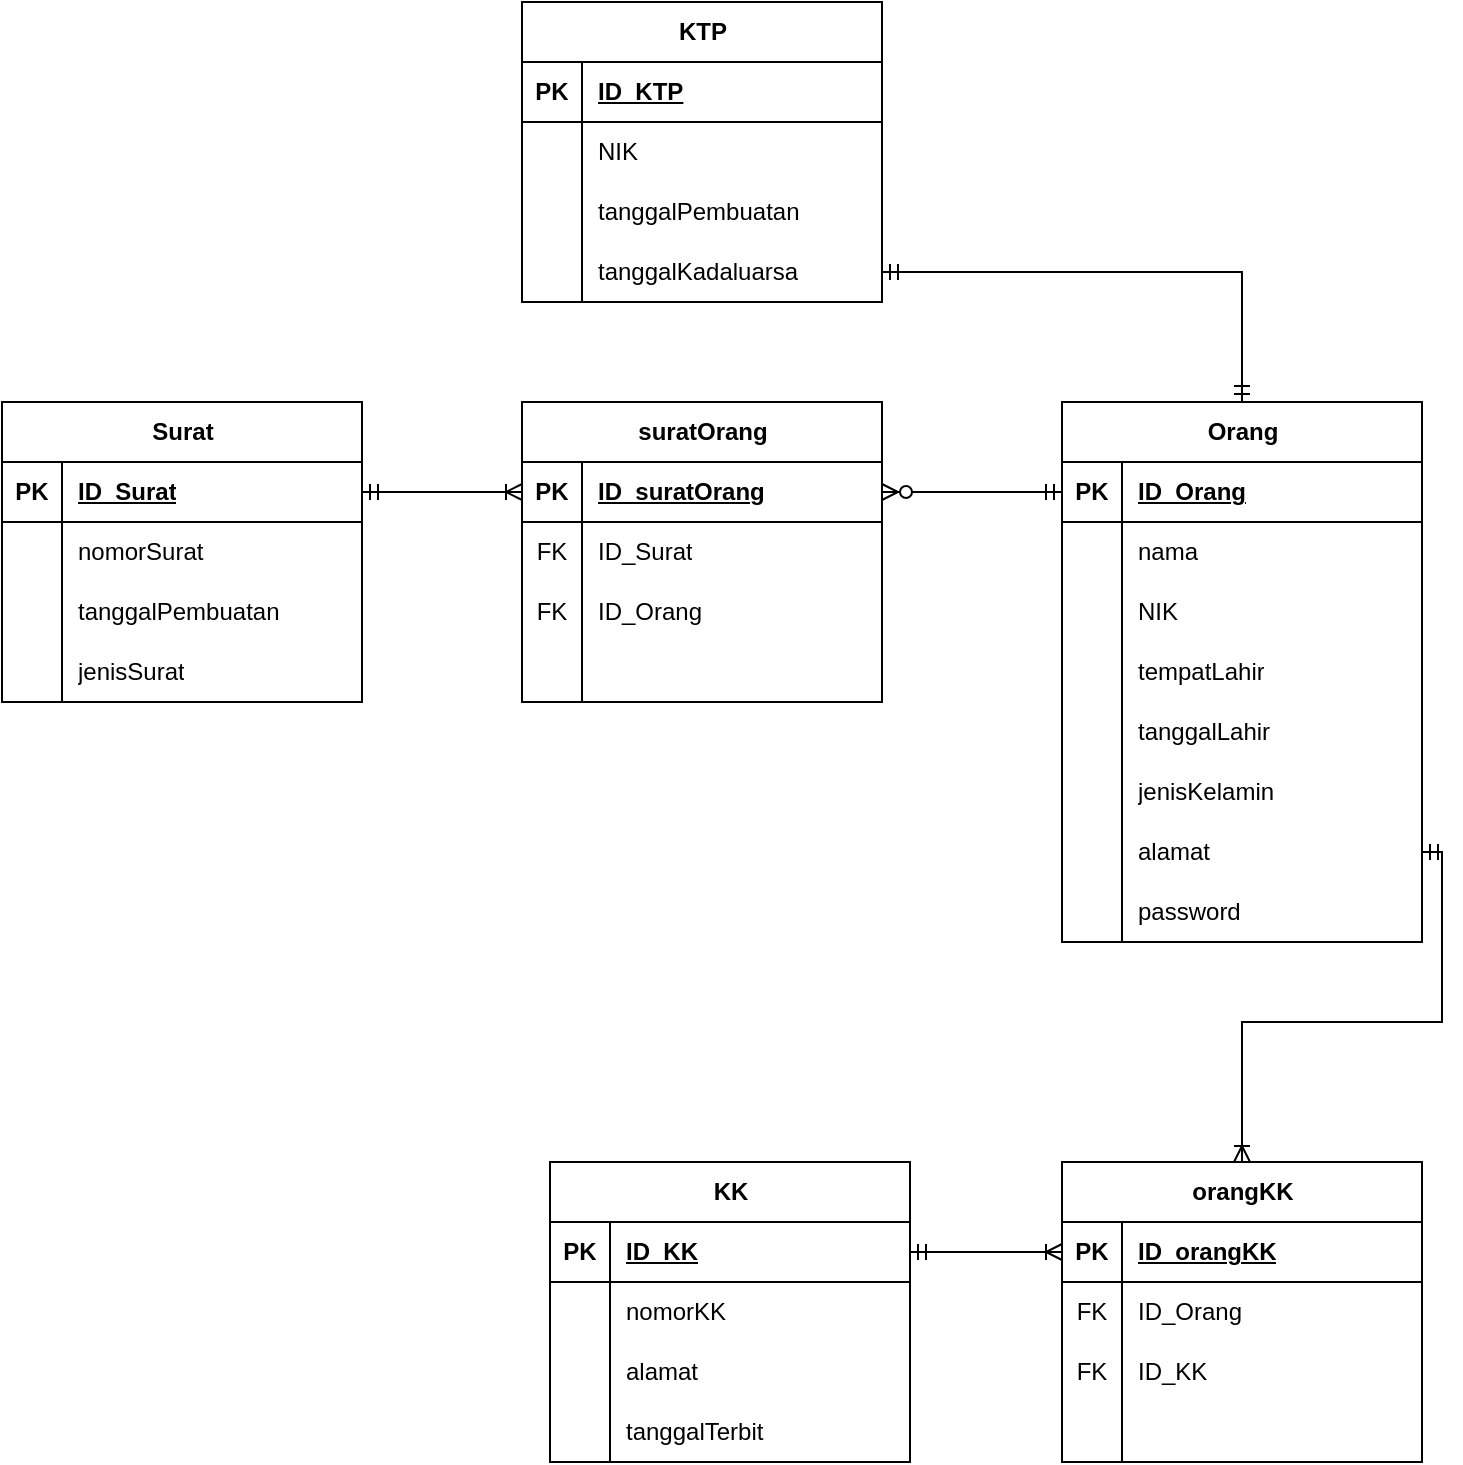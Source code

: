 <mxfile version="26.0.16">
  <diagram name="Page-1" id="p3RYv9pzkutf_hPbIQDH">
    <mxGraphModel dx="1434" dy="696" grid="1" gridSize="10" guides="1" tooltips="1" connect="1" arrows="1" fold="1" page="1" pageScale="1" pageWidth="827" pageHeight="1169" math="0" shadow="0">
      <root>
        <mxCell id="0" />
        <mxCell id="1" parent="0" />
        <mxCell id="rOSn0sCnBD4Ku3LFQmW4-1" value="suratOrang" style="shape=table;startSize=30;container=1;collapsible=1;childLayout=tableLayout;fixedRows=1;rowLines=0;fontStyle=1;align=center;resizeLast=1;html=1;" parent="1" vertex="1">
          <mxGeometry x="310" y="270" width="180" height="150" as="geometry" />
        </mxCell>
        <mxCell id="rOSn0sCnBD4Ku3LFQmW4-2" value="" style="shape=tableRow;horizontal=0;startSize=0;swimlaneHead=0;swimlaneBody=0;fillColor=none;collapsible=0;dropTarget=0;points=[[0,0.5],[1,0.5]];portConstraint=eastwest;top=0;left=0;right=0;bottom=1;" parent="rOSn0sCnBD4Ku3LFQmW4-1" vertex="1">
          <mxGeometry y="30" width="180" height="30" as="geometry" />
        </mxCell>
        <mxCell id="rOSn0sCnBD4Ku3LFQmW4-3" value="PK" style="shape=partialRectangle;connectable=0;fillColor=none;top=0;left=0;bottom=0;right=0;fontStyle=1;overflow=hidden;whiteSpace=wrap;html=1;" parent="rOSn0sCnBD4Ku3LFQmW4-2" vertex="1">
          <mxGeometry width="30" height="30" as="geometry">
            <mxRectangle width="30" height="30" as="alternateBounds" />
          </mxGeometry>
        </mxCell>
        <mxCell id="rOSn0sCnBD4Ku3LFQmW4-4" value="ID_suratOrang" style="shape=partialRectangle;connectable=0;fillColor=none;top=0;left=0;bottom=0;right=0;align=left;spacingLeft=6;fontStyle=5;overflow=hidden;whiteSpace=wrap;html=1;" parent="rOSn0sCnBD4Ku3LFQmW4-2" vertex="1">
          <mxGeometry x="30" width="150" height="30" as="geometry">
            <mxRectangle width="150" height="30" as="alternateBounds" />
          </mxGeometry>
        </mxCell>
        <mxCell id="rOSn0sCnBD4Ku3LFQmW4-5" value="" style="shape=tableRow;horizontal=0;startSize=0;swimlaneHead=0;swimlaneBody=0;fillColor=none;collapsible=0;dropTarget=0;points=[[0,0.5],[1,0.5]];portConstraint=eastwest;top=0;left=0;right=0;bottom=0;" parent="rOSn0sCnBD4Ku3LFQmW4-1" vertex="1">
          <mxGeometry y="60" width="180" height="30" as="geometry" />
        </mxCell>
        <mxCell id="rOSn0sCnBD4Ku3LFQmW4-6" value="FK" style="shape=partialRectangle;connectable=0;fillColor=none;top=0;left=0;bottom=0;right=0;editable=1;overflow=hidden;whiteSpace=wrap;html=1;" parent="rOSn0sCnBD4Ku3LFQmW4-5" vertex="1">
          <mxGeometry width="30" height="30" as="geometry">
            <mxRectangle width="30" height="30" as="alternateBounds" />
          </mxGeometry>
        </mxCell>
        <mxCell id="rOSn0sCnBD4Ku3LFQmW4-7" value="ID_Surat" style="shape=partialRectangle;connectable=0;fillColor=none;top=0;left=0;bottom=0;right=0;align=left;spacingLeft=6;overflow=hidden;whiteSpace=wrap;html=1;" parent="rOSn0sCnBD4Ku3LFQmW4-5" vertex="1">
          <mxGeometry x="30" width="150" height="30" as="geometry">
            <mxRectangle width="150" height="30" as="alternateBounds" />
          </mxGeometry>
        </mxCell>
        <mxCell id="rOSn0sCnBD4Ku3LFQmW4-8" value="" style="shape=tableRow;horizontal=0;startSize=0;swimlaneHead=0;swimlaneBody=0;fillColor=none;collapsible=0;dropTarget=0;points=[[0,0.5],[1,0.5]];portConstraint=eastwest;top=0;left=0;right=0;bottom=0;" parent="rOSn0sCnBD4Ku3LFQmW4-1" vertex="1">
          <mxGeometry y="90" width="180" height="30" as="geometry" />
        </mxCell>
        <mxCell id="rOSn0sCnBD4Ku3LFQmW4-9" value="FK" style="shape=partialRectangle;connectable=0;fillColor=none;top=0;left=0;bottom=0;right=0;editable=1;overflow=hidden;whiteSpace=wrap;html=1;" parent="rOSn0sCnBD4Ku3LFQmW4-8" vertex="1">
          <mxGeometry width="30" height="30" as="geometry">
            <mxRectangle width="30" height="30" as="alternateBounds" />
          </mxGeometry>
        </mxCell>
        <mxCell id="rOSn0sCnBD4Ku3LFQmW4-10" value="ID_Orang" style="shape=partialRectangle;connectable=0;fillColor=none;top=0;left=0;bottom=0;right=0;align=left;spacingLeft=6;overflow=hidden;whiteSpace=wrap;html=1;" parent="rOSn0sCnBD4Ku3LFQmW4-8" vertex="1">
          <mxGeometry x="30" width="150" height="30" as="geometry">
            <mxRectangle width="150" height="30" as="alternateBounds" />
          </mxGeometry>
        </mxCell>
        <mxCell id="rOSn0sCnBD4Ku3LFQmW4-11" value="" style="shape=tableRow;horizontal=0;startSize=0;swimlaneHead=0;swimlaneBody=0;fillColor=none;collapsible=0;dropTarget=0;points=[[0,0.5],[1,0.5]];portConstraint=eastwest;top=0;left=0;right=0;bottom=0;" parent="rOSn0sCnBD4Ku3LFQmW4-1" vertex="1">
          <mxGeometry y="120" width="180" height="30" as="geometry" />
        </mxCell>
        <mxCell id="rOSn0sCnBD4Ku3LFQmW4-12" value="" style="shape=partialRectangle;connectable=0;fillColor=none;top=0;left=0;bottom=0;right=0;editable=1;overflow=hidden;whiteSpace=wrap;html=1;" parent="rOSn0sCnBD4Ku3LFQmW4-11" vertex="1">
          <mxGeometry width="30" height="30" as="geometry">
            <mxRectangle width="30" height="30" as="alternateBounds" />
          </mxGeometry>
        </mxCell>
        <mxCell id="rOSn0sCnBD4Ku3LFQmW4-13" value="" style="shape=partialRectangle;connectable=0;fillColor=none;top=0;left=0;bottom=0;right=0;align=left;spacingLeft=6;overflow=hidden;whiteSpace=wrap;html=1;" parent="rOSn0sCnBD4Ku3LFQmW4-11" vertex="1">
          <mxGeometry x="30" width="150" height="30" as="geometry">
            <mxRectangle width="150" height="30" as="alternateBounds" />
          </mxGeometry>
        </mxCell>
        <mxCell id="rOSn0sCnBD4Ku3LFQmW4-14" value="Orang" style="shape=table;startSize=30;container=1;collapsible=1;childLayout=tableLayout;fixedRows=1;rowLines=0;fontStyle=1;align=center;resizeLast=1;html=1;" parent="1" vertex="1">
          <mxGeometry x="580" y="270" width="180" height="270" as="geometry" />
        </mxCell>
        <mxCell id="rOSn0sCnBD4Ku3LFQmW4-15" value="" style="shape=tableRow;horizontal=0;startSize=0;swimlaneHead=0;swimlaneBody=0;fillColor=none;collapsible=0;dropTarget=0;points=[[0,0.5],[1,0.5]];portConstraint=eastwest;top=0;left=0;right=0;bottom=1;" parent="rOSn0sCnBD4Ku3LFQmW4-14" vertex="1">
          <mxGeometry y="30" width="180" height="30" as="geometry" />
        </mxCell>
        <mxCell id="rOSn0sCnBD4Ku3LFQmW4-16" value="PK" style="shape=partialRectangle;connectable=0;fillColor=none;top=0;left=0;bottom=0;right=0;fontStyle=1;overflow=hidden;whiteSpace=wrap;html=1;" parent="rOSn0sCnBD4Ku3LFQmW4-15" vertex="1">
          <mxGeometry width="30" height="30" as="geometry">
            <mxRectangle width="30" height="30" as="alternateBounds" />
          </mxGeometry>
        </mxCell>
        <mxCell id="rOSn0sCnBD4Ku3LFQmW4-17" value="ID_Orang" style="shape=partialRectangle;connectable=0;fillColor=none;top=0;left=0;bottom=0;right=0;align=left;spacingLeft=6;fontStyle=5;overflow=hidden;whiteSpace=wrap;html=1;" parent="rOSn0sCnBD4Ku3LFQmW4-15" vertex="1">
          <mxGeometry x="30" width="150" height="30" as="geometry">
            <mxRectangle width="150" height="30" as="alternateBounds" />
          </mxGeometry>
        </mxCell>
        <mxCell id="rOSn0sCnBD4Ku3LFQmW4-18" value="" style="shape=tableRow;horizontal=0;startSize=0;swimlaneHead=0;swimlaneBody=0;fillColor=none;collapsible=0;dropTarget=0;points=[[0,0.5],[1,0.5]];portConstraint=eastwest;top=0;left=0;right=0;bottom=0;" parent="rOSn0sCnBD4Ku3LFQmW4-14" vertex="1">
          <mxGeometry y="60" width="180" height="30" as="geometry" />
        </mxCell>
        <mxCell id="rOSn0sCnBD4Ku3LFQmW4-19" value="" style="shape=partialRectangle;connectable=0;fillColor=none;top=0;left=0;bottom=0;right=0;editable=1;overflow=hidden;whiteSpace=wrap;html=1;" parent="rOSn0sCnBD4Ku3LFQmW4-18" vertex="1">
          <mxGeometry width="30" height="30" as="geometry">
            <mxRectangle width="30" height="30" as="alternateBounds" />
          </mxGeometry>
        </mxCell>
        <mxCell id="rOSn0sCnBD4Ku3LFQmW4-20" value="nama" style="shape=partialRectangle;connectable=0;fillColor=none;top=0;left=0;bottom=0;right=0;align=left;spacingLeft=6;overflow=hidden;whiteSpace=wrap;html=1;" parent="rOSn0sCnBD4Ku3LFQmW4-18" vertex="1">
          <mxGeometry x="30" width="150" height="30" as="geometry">
            <mxRectangle width="150" height="30" as="alternateBounds" />
          </mxGeometry>
        </mxCell>
        <mxCell id="rOSn0sCnBD4Ku3LFQmW4-21" value="" style="shape=tableRow;horizontal=0;startSize=0;swimlaneHead=0;swimlaneBody=0;fillColor=none;collapsible=0;dropTarget=0;points=[[0,0.5],[1,0.5]];portConstraint=eastwest;top=0;left=0;right=0;bottom=0;" parent="rOSn0sCnBD4Ku3LFQmW4-14" vertex="1">
          <mxGeometry y="90" width="180" height="30" as="geometry" />
        </mxCell>
        <mxCell id="rOSn0sCnBD4Ku3LFQmW4-22" value="" style="shape=partialRectangle;connectable=0;fillColor=none;top=0;left=0;bottom=0;right=0;editable=1;overflow=hidden;whiteSpace=wrap;html=1;" parent="rOSn0sCnBD4Ku3LFQmW4-21" vertex="1">
          <mxGeometry width="30" height="30" as="geometry">
            <mxRectangle width="30" height="30" as="alternateBounds" />
          </mxGeometry>
        </mxCell>
        <mxCell id="rOSn0sCnBD4Ku3LFQmW4-23" value="NIK" style="shape=partialRectangle;connectable=0;fillColor=none;top=0;left=0;bottom=0;right=0;align=left;spacingLeft=6;overflow=hidden;whiteSpace=wrap;html=1;" parent="rOSn0sCnBD4Ku3LFQmW4-21" vertex="1">
          <mxGeometry x="30" width="150" height="30" as="geometry">
            <mxRectangle width="150" height="30" as="alternateBounds" />
          </mxGeometry>
        </mxCell>
        <mxCell id="rOSn0sCnBD4Ku3LFQmW4-24" value="" style="shape=tableRow;horizontal=0;startSize=0;swimlaneHead=0;swimlaneBody=0;fillColor=none;collapsible=0;dropTarget=0;points=[[0,0.5],[1,0.5]];portConstraint=eastwest;top=0;left=0;right=0;bottom=0;" parent="rOSn0sCnBD4Ku3LFQmW4-14" vertex="1">
          <mxGeometry y="120" width="180" height="30" as="geometry" />
        </mxCell>
        <mxCell id="rOSn0sCnBD4Ku3LFQmW4-25" value="" style="shape=partialRectangle;connectable=0;fillColor=none;top=0;left=0;bottom=0;right=0;editable=1;overflow=hidden;whiteSpace=wrap;html=1;" parent="rOSn0sCnBD4Ku3LFQmW4-24" vertex="1">
          <mxGeometry width="30" height="30" as="geometry">
            <mxRectangle width="30" height="30" as="alternateBounds" />
          </mxGeometry>
        </mxCell>
        <mxCell id="rOSn0sCnBD4Ku3LFQmW4-26" value="tempatLahir" style="shape=partialRectangle;connectable=0;fillColor=none;top=0;left=0;bottom=0;right=0;align=left;spacingLeft=6;overflow=hidden;whiteSpace=wrap;html=1;" parent="rOSn0sCnBD4Ku3LFQmW4-24" vertex="1">
          <mxGeometry x="30" width="150" height="30" as="geometry">
            <mxRectangle width="150" height="30" as="alternateBounds" />
          </mxGeometry>
        </mxCell>
        <mxCell id="rOSn0sCnBD4Ku3LFQmW4-90" style="shape=tableRow;horizontal=0;startSize=0;swimlaneHead=0;swimlaneBody=0;fillColor=none;collapsible=0;dropTarget=0;points=[[0,0.5],[1,0.5]];portConstraint=eastwest;top=0;left=0;right=0;bottom=0;" parent="rOSn0sCnBD4Ku3LFQmW4-14" vertex="1">
          <mxGeometry y="150" width="180" height="30" as="geometry" />
        </mxCell>
        <mxCell id="rOSn0sCnBD4Ku3LFQmW4-91" style="shape=partialRectangle;connectable=0;fillColor=none;top=0;left=0;bottom=0;right=0;editable=1;overflow=hidden;whiteSpace=wrap;html=1;" parent="rOSn0sCnBD4Ku3LFQmW4-90" vertex="1">
          <mxGeometry width="30" height="30" as="geometry">
            <mxRectangle width="30" height="30" as="alternateBounds" />
          </mxGeometry>
        </mxCell>
        <mxCell id="rOSn0sCnBD4Ku3LFQmW4-92" value="tanggalLahir" style="shape=partialRectangle;connectable=0;fillColor=none;top=0;left=0;bottom=0;right=0;align=left;spacingLeft=6;overflow=hidden;whiteSpace=wrap;html=1;" parent="rOSn0sCnBD4Ku3LFQmW4-90" vertex="1">
          <mxGeometry x="30" width="150" height="30" as="geometry">
            <mxRectangle width="150" height="30" as="alternateBounds" />
          </mxGeometry>
        </mxCell>
        <mxCell id="rOSn0sCnBD4Ku3LFQmW4-87" style="shape=tableRow;horizontal=0;startSize=0;swimlaneHead=0;swimlaneBody=0;fillColor=none;collapsible=0;dropTarget=0;points=[[0,0.5],[1,0.5]];portConstraint=eastwest;top=0;left=0;right=0;bottom=0;" parent="rOSn0sCnBD4Ku3LFQmW4-14" vertex="1">
          <mxGeometry y="180" width="180" height="30" as="geometry" />
        </mxCell>
        <mxCell id="rOSn0sCnBD4Ku3LFQmW4-88" style="shape=partialRectangle;connectable=0;fillColor=none;top=0;left=0;bottom=0;right=0;editable=1;overflow=hidden;whiteSpace=wrap;html=1;" parent="rOSn0sCnBD4Ku3LFQmW4-87" vertex="1">
          <mxGeometry width="30" height="30" as="geometry">
            <mxRectangle width="30" height="30" as="alternateBounds" />
          </mxGeometry>
        </mxCell>
        <mxCell id="rOSn0sCnBD4Ku3LFQmW4-89" value="jenisKelamin" style="shape=partialRectangle;connectable=0;fillColor=none;top=0;left=0;bottom=0;right=0;align=left;spacingLeft=6;overflow=hidden;whiteSpace=wrap;html=1;" parent="rOSn0sCnBD4Ku3LFQmW4-87" vertex="1">
          <mxGeometry x="30" width="150" height="30" as="geometry">
            <mxRectangle width="150" height="30" as="alternateBounds" />
          </mxGeometry>
        </mxCell>
        <mxCell id="rOSn0sCnBD4Ku3LFQmW4-84" style="shape=tableRow;horizontal=0;startSize=0;swimlaneHead=0;swimlaneBody=0;fillColor=none;collapsible=0;dropTarget=0;points=[[0,0.5],[1,0.5]];portConstraint=eastwest;top=0;left=0;right=0;bottom=0;" parent="rOSn0sCnBD4Ku3LFQmW4-14" vertex="1">
          <mxGeometry y="210" width="180" height="30" as="geometry" />
        </mxCell>
        <mxCell id="rOSn0sCnBD4Ku3LFQmW4-85" style="shape=partialRectangle;connectable=0;fillColor=none;top=0;left=0;bottom=0;right=0;editable=1;overflow=hidden;whiteSpace=wrap;html=1;" parent="rOSn0sCnBD4Ku3LFQmW4-84" vertex="1">
          <mxGeometry width="30" height="30" as="geometry">
            <mxRectangle width="30" height="30" as="alternateBounds" />
          </mxGeometry>
        </mxCell>
        <mxCell id="rOSn0sCnBD4Ku3LFQmW4-86" value="alamat" style="shape=partialRectangle;connectable=0;fillColor=none;top=0;left=0;bottom=0;right=0;align=left;spacingLeft=6;overflow=hidden;whiteSpace=wrap;html=1;" parent="rOSn0sCnBD4Ku3LFQmW4-84" vertex="1">
          <mxGeometry x="30" width="150" height="30" as="geometry">
            <mxRectangle width="150" height="30" as="alternateBounds" />
          </mxGeometry>
        </mxCell>
        <mxCell id="-lYe9RzC2AoukZloWvm0-1" style="shape=tableRow;horizontal=0;startSize=0;swimlaneHead=0;swimlaneBody=0;fillColor=none;collapsible=0;dropTarget=0;points=[[0,0.5],[1,0.5]];portConstraint=eastwest;top=0;left=0;right=0;bottom=0;" vertex="1" parent="rOSn0sCnBD4Ku3LFQmW4-14">
          <mxGeometry y="240" width="180" height="30" as="geometry" />
        </mxCell>
        <mxCell id="-lYe9RzC2AoukZloWvm0-2" style="shape=partialRectangle;connectable=0;fillColor=none;top=0;left=0;bottom=0;right=0;editable=1;overflow=hidden;whiteSpace=wrap;html=1;" vertex="1" parent="-lYe9RzC2AoukZloWvm0-1">
          <mxGeometry width="30" height="30" as="geometry">
            <mxRectangle width="30" height="30" as="alternateBounds" />
          </mxGeometry>
        </mxCell>
        <mxCell id="-lYe9RzC2AoukZloWvm0-3" value="password" style="shape=partialRectangle;connectable=0;fillColor=none;top=0;left=0;bottom=0;right=0;align=left;spacingLeft=6;overflow=hidden;whiteSpace=wrap;html=1;" vertex="1" parent="-lYe9RzC2AoukZloWvm0-1">
          <mxGeometry x="30" width="150" height="30" as="geometry">
            <mxRectangle width="150" height="30" as="alternateBounds" />
          </mxGeometry>
        </mxCell>
        <mxCell id="rOSn0sCnBD4Ku3LFQmW4-27" value="Surat" style="shape=table;startSize=30;container=1;collapsible=1;childLayout=tableLayout;fixedRows=1;rowLines=0;fontStyle=1;align=center;resizeLast=1;html=1;" parent="1" vertex="1">
          <mxGeometry x="50" y="270" width="180" height="150" as="geometry" />
        </mxCell>
        <mxCell id="rOSn0sCnBD4Ku3LFQmW4-28" value="" style="shape=tableRow;horizontal=0;startSize=0;swimlaneHead=0;swimlaneBody=0;fillColor=none;collapsible=0;dropTarget=0;points=[[0,0.5],[1,0.5]];portConstraint=eastwest;top=0;left=0;right=0;bottom=1;" parent="rOSn0sCnBD4Ku3LFQmW4-27" vertex="1">
          <mxGeometry y="30" width="180" height="30" as="geometry" />
        </mxCell>
        <mxCell id="rOSn0sCnBD4Ku3LFQmW4-29" value="PK" style="shape=partialRectangle;connectable=0;fillColor=none;top=0;left=0;bottom=0;right=0;fontStyle=1;overflow=hidden;whiteSpace=wrap;html=1;" parent="rOSn0sCnBD4Ku3LFQmW4-28" vertex="1">
          <mxGeometry width="30" height="30" as="geometry">
            <mxRectangle width="30" height="30" as="alternateBounds" />
          </mxGeometry>
        </mxCell>
        <mxCell id="rOSn0sCnBD4Ku3LFQmW4-30" value="ID_Surat" style="shape=partialRectangle;connectable=0;fillColor=none;top=0;left=0;bottom=0;right=0;align=left;spacingLeft=6;fontStyle=5;overflow=hidden;whiteSpace=wrap;html=1;" parent="rOSn0sCnBD4Ku3LFQmW4-28" vertex="1">
          <mxGeometry x="30" width="150" height="30" as="geometry">
            <mxRectangle width="150" height="30" as="alternateBounds" />
          </mxGeometry>
        </mxCell>
        <mxCell id="rOSn0sCnBD4Ku3LFQmW4-31" value="" style="shape=tableRow;horizontal=0;startSize=0;swimlaneHead=0;swimlaneBody=0;fillColor=none;collapsible=0;dropTarget=0;points=[[0,0.5],[1,0.5]];portConstraint=eastwest;top=0;left=0;right=0;bottom=0;" parent="rOSn0sCnBD4Ku3LFQmW4-27" vertex="1">
          <mxGeometry y="60" width="180" height="30" as="geometry" />
        </mxCell>
        <mxCell id="rOSn0sCnBD4Ku3LFQmW4-32" value="" style="shape=partialRectangle;connectable=0;fillColor=none;top=0;left=0;bottom=0;right=0;editable=1;overflow=hidden;whiteSpace=wrap;html=1;" parent="rOSn0sCnBD4Ku3LFQmW4-31" vertex="1">
          <mxGeometry width="30" height="30" as="geometry">
            <mxRectangle width="30" height="30" as="alternateBounds" />
          </mxGeometry>
        </mxCell>
        <mxCell id="rOSn0sCnBD4Ku3LFQmW4-33" value="nomorSurat" style="shape=partialRectangle;connectable=0;fillColor=none;top=0;left=0;bottom=0;right=0;align=left;spacingLeft=6;overflow=hidden;whiteSpace=wrap;html=1;" parent="rOSn0sCnBD4Ku3LFQmW4-31" vertex="1">
          <mxGeometry x="30" width="150" height="30" as="geometry">
            <mxRectangle width="150" height="30" as="alternateBounds" />
          </mxGeometry>
        </mxCell>
        <mxCell id="rOSn0sCnBD4Ku3LFQmW4-34" value="" style="shape=tableRow;horizontal=0;startSize=0;swimlaneHead=0;swimlaneBody=0;fillColor=none;collapsible=0;dropTarget=0;points=[[0,0.5],[1,0.5]];portConstraint=eastwest;top=0;left=0;right=0;bottom=0;" parent="rOSn0sCnBD4Ku3LFQmW4-27" vertex="1">
          <mxGeometry y="90" width="180" height="30" as="geometry" />
        </mxCell>
        <mxCell id="rOSn0sCnBD4Ku3LFQmW4-35" value="" style="shape=partialRectangle;connectable=0;fillColor=none;top=0;left=0;bottom=0;right=0;editable=1;overflow=hidden;whiteSpace=wrap;html=1;" parent="rOSn0sCnBD4Ku3LFQmW4-34" vertex="1">
          <mxGeometry width="30" height="30" as="geometry">
            <mxRectangle width="30" height="30" as="alternateBounds" />
          </mxGeometry>
        </mxCell>
        <mxCell id="rOSn0sCnBD4Ku3LFQmW4-36" value="tanggalPembuatan" style="shape=partialRectangle;connectable=0;fillColor=none;top=0;left=0;bottom=0;right=0;align=left;spacingLeft=6;overflow=hidden;whiteSpace=wrap;html=1;" parent="rOSn0sCnBD4Ku3LFQmW4-34" vertex="1">
          <mxGeometry x="30" width="150" height="30" as="geometry">
            <mxRectangle width="150" height="30" as="alternateBounds" />
          </mxGeometry>
        </mxCell>
        <mxCell id="rOSn0sCnBD4Ku3LFQmW4-37" value="" style="shape=tableRow;horizontal=0;startSize=0;swimlaneHead=0;swimlaneBody=0;fillColor=none;collapsible=0;dropTarget=0;points=[[0,0.5],[1,0.5]];portConstraint=eastwest;top=0;left=0;right=0;bottom=0;" parent="rOSn0sCnBD4Ku3LFQmW4-27" vertex="1">
          <mxGeometry y="120" width="180" height="30" as="geometry" />
        </mxCell>
        <mxCell id="rOSn0sCnBD4Ku3LFQmW4-38" value="" style="shape=partialRectangle;connectable=0;fillColor=none;top=0;left=0;bottom=0;right=0;editable=1;overflow=hidden;whiteSpace=wrap;html=1;" parent="rOSn0sCnBD4Ku3LFQmW4-37" vertex="1">
          <mxGeometry width="30" height="30" as="geometry">
            <mxRectangle width="30" height="30" as="alternateBounds" />
          </mxGeometry>
        </mxCell>
        <mxCell id="rOSn0sCnBD4Ku3LFQmW4-39" value="jenisSurat" style="shape=partialRectangle;connectable=0;fillColor=none;top=0;left=0;bottom=0;right=0;align=left;spacingLeft=6;overflow=hidden;whiteSpace=wrap;html=1;" parent="rOSn0sCnBD4Ku3LFQmW4-37" vertex="1">
          <mxGeometry x="30" width="150" height="30" as="geometry">
            <mxRectangle width="150" height="30" as="alternateBounds" />
          </mxGeometry>
        </mxCell>
        <mxCell id="rOSn0sCnBD4Ku3LFQmW4-40" value="KK" style="shape=table;startSize=30;container=1;collapsible=1;childLayout=tableLayout;fixedRows=1;rowLines=0;fontStyle=1;align=center;resizeLast=1;html=1;" parent="1" vertex="1">
          <mxGeometry x="324" y="650" width="180" height="150" as="geometry" />
        </mxCell>
        <mxCell id="rOSn0sCnBD4Ku3LFQmW4-41" value="" style="shape=tableRow;horizontal=0;startSize=0;swimlaneHead=0;swimlaneBody=0;fillColor=none;collapsible=0;dropTarget=0;points=[[0,0.5],[1,0.5]];portConstraint=eastwest;top=0;left=0;right=0;bottom=1;" parent="rOSn0sCnBD4Ku3LFQmW4-40" vertex="1">
          <mxGeometry y="30" width="180" height="30" as="geometry" />
        </mxCell>
        <mxCell id="rOSn0sCnBD4Ku3LFQmW4-42" value="PK" style="shape=partialRectangle;connectable=0;fillColor=none;top=0;left=0;bottom=0;right=0;fontStyle=1;overflow=hidden;whiteSpace=wrap;html=1;" parent="rOSn0sCnBD4Ku3LFQmW4-41" vertex="1">
          <mxGeometry width="30" height="30" as="geometry">
            <mxRectangle width="30" height="30" as="alternateBounds" />
          </mxGeometry>
        </mxCell>
        <mxCell id="rOSn0sCnBD4Ku3LFQmW4-43" value="ID_KK" style="shape=partialRectangle;connectable=0;fillColor=none;top=0;left=0;bottom=0;right=0;align=left;spacingLeft=6;fontStyle=5;overflow=hidden;whiteSpace=wrap;html=1;" parent="rOSn0sCnBD4Ku3LFQmW4-41" vertex="1">
          <mxGeometry x="30" width="150" height="30" as="geometry">
            <mxRectangle width="150" height="30" as="alternateBounds" />
          </mxGeometry>
        </mxCell>
        <mxCell id="rOSn0sCnBD4Ku3LFQmW4-44" value="" style="shape=tableRow;horizontal=0;startSize=0;swimlaneHead=0;swimlaneBody=0;fillColor=none;collapsible=0;dropTarget=0;points=[[0,0.5],[1,0.5]];portConstraint=eastwest;top=0;left=0;right=0;bottom=0;" parent="rOSn0sCnBD4Ku3LFQmW4-40" vertex="1">
          <mxGeometry y="60" width="180" height="30" as="geometry" />
        </mxCell>
        <mxCell id="rOSn0sCnBD4Ku3LFQmW4-45" value="" style="shape=partialRectangle;connectable=0;fillColor=none;top=0;left=0;bottom=0;right=0;editable=1;overflow=hidden;whiteSpace=wrap;html=1;" parent="rOSn0sCnBD4Ku3LFQmW4-44" vertex="1">
          <mxGeometry width="30" height="30" as="geometry">
            <mxRectangle width="30" height="30" as="alternateBounds" />
          </mxGeometry>
        </mxCell>
        <mxCell id="rOSn0sCnBD4Ku3LFQmW4-46" value="nomorKK" style="shape=partialRectangle;connectable=0;fillColor=none;top=0;left=0;bottom=0;right=0;align=left;spacingLeft=6;overflow=hidden;whiteSpace=wrap;html=1;" parent="rOSn0sCnBD4Ku3LFQmW4-44" vertex="1">
          <mxGeometry x="30" width="150" height="30" as="geometry">
            <mxRectangle width="150" height="30" as="alternateBounds" />
          </mxGeometry>
        </mxCell>
        <mxCell id="rOSn0sCnBD4Ku3LFQmW4-47" value="" style="shape=tableRow;horizontal=0;startSize=0;swimlaneHead=0;swimlaneBody=0;fillColor=none;collapsible=0;dropTarget=0;points=[[0,0.5],[1,0.5]];portConstraint=eastwest;top=0;left=0;right=0;bottom=0;" parent="rOSn0sCnBD4Ku3LFQmW4-40" vertex="1">
          <mxGeometry y="90" width="180" height="30" as="geometry" />
        </mxCell>
        <mxCell id="rOSn0sCnBD4Ku3LFQmW4-48" value="" style="shape=partialRectangle;connectable=0;fillColor=none;top=0;left=0;bottom=0;right=0;editable=1;overflow=hidden;whiteSpace=wrap;html=1;" parent="rOSn0sCnBD4Ku3LFQmW4-47" vertex="1">
          <mxGeometry width="30" height="30" as="geometry">
            <mxRectangle width="30" height="30" as="alternateBounds" />
          </mxGeometry>
        </mxCell>
        <mxCell id="rOSn0sCnBD4Ku3LFQmW4-49" value="alamat" style="shape=partialRectangle;connectable=0;fillColor=none;top=0;left=0;bottom=0;right=0;align=left;spacingLeft=6;overflow=hidden;whiteSpace=wrap;html=1;" parent="rOSn0sCnBD4Ku3LFQmW4-47" vertex="1">
          <mxGeometry x="30" width="150" height="30" as="geometry">
            <mxRectangle width="150" height="30" as="alternateBounds" />
          </mxGeometry>
        </mxCell>
        <mxCell id="rOSn0sCnBD4Ku3LFQmW4-50" value="" style="shape=tableRow;horizontal=0;startSize=0;swimlaneHead=0;swimlaneBody=0;fillColor=none;collapsible=0;dropTarget=0;points=[[0,0.5],[1,0.5]];portConstraint=eastwest;top=0;left=0;right=0;bottom=0;" parent="rOSn0sCnBD4Ku3LFQmW4-40" vertex="1">
          <mxGeometry y="120" width="180" height="30" as="geometry" />
        </mxCell>
        <mxCell id="rOSn0sCnBD4Ku3LFQmW4-51" value="" style="shape=partialRectangle;connectable=0;fillColor=none;top=0;left=0;bottom=0;right=0;editable=1;overflow=hidden;whiteSpace=wrap;html=1;" parent="rOSn0sCnBD4Ku3LFQmW4-50" vertex="1">
          <mxGeometry width="30" height="30" as="geometry">
            <mxRectangle width="30" height="30" as="alternateBounds" />
          </mxGeometry>
        </mxCell>
        <mxCell id="rOSn0sCnBD4Ku3LFQmW4-52" value="tanggalTerbit" style="shape=partialRectangle;connectable=0;fillColor=none;top=0;left=0;bottom=0;right=0;align=left;spacingLeft=6;overflow=hidden;whiteSpace=wrap;html=1;" parent="rOSn0sCnBD4Ku3LFQmW4-50" vertex="1">
          <mxGeometry x="30" width="150" height="30" as="geometry">
            <mxRectangle width="150" height="30" as="alternateBounds" />
          </mxGeometry>
        </mxCell>
        <mxCell id="rOSn0sCnBD4Ku3LFQmW4-53" value="orangKK" style="shape=table;startSize=30;container=1;collapsible=1;childLayout=tableLayout;fixedRows=1;rowLines=0;fontStyle=1;align=center;resizeLast=1;html=1;" parent="1" vertex="1">
          <mxGeometry x="580" y="650" width="180" height="150" as="geometry" />
        </mxCell>
        <mxCell id="rOSn0sCnBD4Ku3LFQmW4-54" value="" style="shape=tableRow;horizontal=0;startSize=0;swimlaneHead=0;swimlaneBody=0;fillColor=none;collapsible=0;dropTarget=0;points=[[0,0.5],[1,0.5]];portConstraint=eastwest;top=0;left=0;right=0;bottom=1;" parent="rOSn0sCnBD4Ku3LFQmW4-53" vertex="1">
          <mxGeometry y="30" width="180" height="30" as="geometry" />
        </mxCell>
        <mxCell id="rOSn0sCnBD4Ku3LFQmW4-55" value="PK" style="shape=partialRectangle;connectable=0;fillColor=none;top=0;left=0;bottom=0;right=0;fontStyle=1;overflow=hidden;whiteSpace=wrap;html=1;" parent="rOSn0sCnBD4Ku3LFQmW4-54" vertex="1">
          <mxGeometry width="30" height="30" as="geometry">
            <mxRectangle width="30" height="30" as="alternateBounds" />
          </mxGeometry>
        </mxCell>
        <mxCell id="rOSn0sCnBD4Ku3LFQmW4-56" value="ID_orangKK" style="shape=partialRectangle;connectable=0;fillColor=none;top=0;left=0;bottom=0;right=0;align=left;spacingLeft=6;fontStyle=5;overflow=hidden;whiteSpace=wrap;html=1;" parent="rOSn0sCnBD4Ku3LFQmW4-54" vertex="1">
          <mxGeometry x="30" width="150" height="30" as="geometry">
            <mxRectangle width="150" height="30" as="alternateBounds" />
          </mxGeometry>
        </mxCell>
        <mxCell id="rOSn0sCnBD4Ku3LFQmW4-57" value="" style="shape=tableRow;horizontal=0;startSize=0;swimlaneHead=0;swimlaneBody=0;fillColor=none;collapsible=0;dropTarget=0;points=[[0,0.5],[1,0.5]];portConstraint=eastwest;top=0;left=0;right=0;bottom=0;" parent="rOSn0sCnBD4Ku3LFQmW4-53" vertex="1">
          <mxGeometry y="60" width="180" height="30" as="geometry" />
        </mxCell>
        <mxCell id="rOSn0sCnBD4Ku3LFQmW4-58" value="FK" style="shape=partialRectangle;connectable=0;fillColor=none;top=0;left=0;bottom=0;right=0;editable=1;overflow=hidden;whiteSpace=wrap;html=1;" parent="rOSn0sCnBD4Ku3LFQmW4-57" vertex="1">
          <mxGeometry width="30" height="30" as="geometry">
            <mxRectangle width="30" height="30" as="alternateBounds" />
          </mxGeometry>
        </mxCell>
        <mxCell id="rOSn0sCnBD4Ku3LFQmW4-59" value="ID_Orang" style="shape=partialRectangle;connectable=0;fillColor=none;top=0;left=0;bottom=0;right=0;align=left;spacingLeft=6;overflow=hidden;whiteSpace=wrap;html=1;" parent="rOSn0sCnBD4Ku3LFQmW4-57" vertex="1">
          <mxGeometry x="30" width="150" height="30" as="geometry">
            <mxRectangle width="150" height="30" as="alternateBounds" />
          </mxGeometry>
        </mxCell>
        <mxCell id="rOSn0sCnBD4Ku3LFQmW4-60" value="" style="shape=tableRow;horizontal=0;startSize=0;swimlaneHead=0;swimlaneBody=0;fillColor=none;collapsible=0;dropTarget=0;points=[[0,0.5],[1,0.5]];portConstraint=eastwest;top=0;left=0;right=0;bottom=0;" parent="rOSn0sCnBD4Ku3LFQmW4-53" vertex="1">
          <mxGeometry y="90" width="180" height="30" as="geometry" />
        </mxCell>
        <mxCell id="rOSn0sCnBD4Ku3LFQmW4-61" value="FK" style="shape=partialRectangle;connectable=0;fillColor=none;top=0;left=0;bottom=0;right=0;editable=1;overflow=hidden;whiteSpace=wrap;html=1;" parent="rOSn0sCnBD4Ku3LFQmW4-60" vertex="1">
          <mxGeometry width="30" height="30" as="geometry">
            <mxRectangle width="30" height="30" as="alternateBounds" />
          </mxGeometry>
        </mxCell>
        <mxCell id="rOSn0sCnBD4Ku3LFQmW4-62" value="ID_KK" style="shape=partialRectangle;connectable=0;fillColor=none;top=0;left=0;bottom=0;right=0;align=left;spacingLeft=6;overflow=hidden;whiteSpace=wrap;html=1;" parent="rOSn0sCnBD4Ku3LFQmW4-60" vertex="1">
          <mxGeometry x="30" width="150" height="30" as="geometry">
            <mxRectangle width="150" height="30" as="alternateBounds" />
          </mxGeometry>
        </mxCell>
        <mxCell id="rOSn0sCnBD4Ku3LFQmW4-63" value="" style="shape=tableRow;horizontal=0;startSize=0;swimlaneHead=0;swimlaneBody=0;fillColor=none;collapsible=0;dropTarget=0;points=[[0,0.5],[1,0.5]];portConstraint=eastwest;top=0;left=0;right=0;bottom=0;" parent="rOSn0sCnBD4Ku3LFQmW4-53" vertex="1">
          <mxGeometry y="120" width="180" height="30" as="geometry" />
        </mxCell>
        <mxCell id="rOSn0sCnBD4Ku3LFQmW4-64" value="" style="shape=partialRectangle;connectable=0;fillColor=none;top=0;left=0;bottom=0;right=0;editable=1;overflow=hidden;whiteSpace=wrap;html=1;" parent="rOSn0sCnBD4Ku3LFQmW4-63" vertex="1">
          <mxGeometry width="30" height="30" as="geometry">
            <mxRectangle width="30" height="30" as="alternateBounds" />
          </mxGeometry>
        </mxCell>
        <mxCell id="rOSn0sCnBD4Ku3LFQmW4-65" value="" style="shape=partialRectangle;connectable=0;fillColor=none;top=0;left=0;bottom=0;right=0;align=left;spacingLeft=6;overflow=hidden;whiteSpace=wrap;html=1;" parent="rOSn0sCnBD4Ku3LFQmW4-63" vertex="1">
          <mxGeometry x="30" width="150" height="30" as="geometry">
            <mxRectangle width="150" height="30" as="alternateBounds" />
          </mxGeometry>
        </mxCell>
        <mxCell id="rOSn0sCnBD4Ku3LFQmW4-66" value="KTP" style="shape=table;startSize=30;container=1;collapsible=1;childLayout=tableLayout;fixedRows=1;rowLines=0;fontStyle=1;align=center;resizeLast=1;html=1;" parent="1" vertex="1">
          <mxGeometry x="310" y="70" width="180" height="150" as="geometry" />
        </mxCell>
        <mxCell id="rOSn0sCnBD4Ku3LFQmW4-67" value="" style="shape=tableRow;horizontal=0;startSize=0;swimlaneHead=0;swimlaneBody=0;fillColor=none;collapsible=0;dropTarget=0;points=[[0,0.5],[1,0.5]];portConstraint=eastwest;top=0;left=0;right=0;bottom=1;" parent="rOSn0sCnBD4Ku3LFQmW4-66" vertex="1">
          <mxGeometry y="30" width="180" height="30" as="geometry" />
        </mxCell>
        <mxCell id="rOSn0sCnBD4Ku3LFQmW4-68" value="PK" style="shape=partialRectangle;connectable=0;fillColor=none;top=0;left=0;bottom=0;right=0;fontStyle=1;overflow=hidden;whiteSpace=wrap;html=1;" parent="rOSn0sCnBD4Ku3LFQmW4-67" vertex="1">
          <mxGeometry width="30" height="30" as="geometry">
            <mxRectangle width="30" height="30" as="alternateBounds" />
          </mxGeometry>
        </mxCell>
        <mxCell id="rOSn0sCnBD4Ku3LFQmW4-69" value="ID_KTP" style="shape=partialRectangle;connectable=0;fillColor=none;top=0;left=0;bottom=0;right=0;align=left;spacingLeft=6;fontStyle=5;overflow=hidden;whiteSpace=wrap;html=1;" parent="rOSn0sCnBD4Ku3LFQmW4-67" vertex="1">
          <mxGeometry x="30" width="150" height="30" as="geometry">
            <mxRectangle width="150" height="30" as="alternateBounds" />
          </mxGeometry>
        </mxCell>
        <mxCell id="rOSn0sCnBD4Ku3LFQmW4-70" value="" style="shape=tableRow;horizontal=0;startSize=0;swimlaneHead=0;swimlaneBody=0;fillColor=none;collapsible=0;dropTarget=0;points=[[0,0.5],[1,0.5]];portConstraint=eastwest;top=0;left=0;right=0;bottom=0;" parent="rOSn0sCnBD4Ku3LFQmW4-66" vertex="1">
          <mxGeometry y="60" width="180" height="30" as="geometry" />
        </mxCell>
        <mxCell id="rOSn0sCnBD4Ku3LFQmW4-71" value="" style="shape=partialRectangle;connectable=0;fillColor=none;top=0;left=0;bottom=0;right=0;editable=1;overflow=hidden;whiteSpace=wrap;html=1;" parent="rOSn0sCnBD4Ku3LFQmW4-70" vertex="1">
          <mxGeometry width="30" height="30" as="geometry">
            <mxRectangle width="30" height="30" as="alternateBounds" />
          </mxGeometry>
        </mxCell>
        <mxCell id="rOSn0sCnBD4Ku3LFQmW4-72" value="NIK" style="shape=partialRectangle;connectable=0;fillColor=none;top=0;left=0;bottom=0;right=0;align=left;spacingLeft=6;overflow=hidden;whiteSpace=wrap;html=1;" parent="rOSn0sCnBD4Ku3LFQmW4-70" vertex="1">
          <mxGeometry x="30" width="150" height="30" as="geometry">
            <mxRectangle width="150" height="30" as="alternateBounds" />
          </mxGeometry>
        </mxCell>
        <mxCell id="rOSn0sCnBD4Ku3LFQmW4-73" value="" style="shape=tableRow;horizontal=0;startSize=0;swimlaneHead=0;swimlaneBody=0;fillColor=none;collapsible=0;dropTarget=0;points=[[0,0.5],[1,0.5]];portConstraint=eastwest;top=0;left=0;right=0;bottom=0;" parent="rOSn0sCnBD4Ku3LFQmW4-66" vertex="1">
          <mxGeometry y="90" width="180" height="30" as="geometry" />
        </mxCell>
        <mxCell id="rOSn0sCnBD4Ku3LFQmW4-74" value="" style="shape=partialRectangle;connectable=0;fillColor=none;top=0;left=0;bottom=0;right=0;editable=1;overflow=hidden;whiteSpace=wrap;html=1;" parent="rOSn0sCnBD4Ku3LFQmW4-73" vertex="1">
          <mxGeometry width="30" height="30" as="geometry">
            <mxRectangle width="30" height="30" as="alternateBounds" />
          </mxGeometry>
        </mxCell>
        <mxCell id="rOSn0sCnBD4Ku3LFQmW4-75" value="tanggalPembuatan" style="shape=partialRectangle;connectable=0;fillColor=none;top=0;left=0;bottom=0;right=0;align=left;spacingLeft=6;overflow=hidden;whiteSpace=wrap;html=1;" parent="rOSn0sCnBD4Ku3LFQmW4-73" vertex="1">
          <mxGeometry x="30" width="150" height="30" as="geometry">
            <mxRectangle width="150" height="30" as="alternateBounds" />
          </mxGeometry>
        </mxCell>
        <mxCell id="rOSn0sCnBD4Ku3LFQmW4-76" value="" style="shape=tableRow;horizontal=0;startSize=0;swimlaneHead=0;swimlaneBody=0;fillColor=none;collapsible=0;dropTarget=0;points=[[0,0.5],[1,0.5]];portConstraint=eastwest;top=0;left=0;right=0;bottom=0;" parent="rOSn0sCnBD4Ku3LFQmW4-66" vertex="1">
          <mxGeometry y="120" width="180" height="30" as="geometry" />
        </mxCell>
        <mxCell id="rOSn0sCnBD4Ku3LFQmW4-77" value="" style="shape=partialRectangle;connectable=0;fillColor=none;top=0;left=0;bottom=0;right=0;editable=1;overflow=hidden;whiteSpace=wrap;html=1;" parent="rOSn0sCnBD4Ku3LFQmW4-76" vertex="1">
          <mxGeometry width="30" height="30" as="geometry">
            <mxRectangle width="30" height="30" as="alternateBounds" />
          </mxGeometry>
        </mxCell>
        <mxCell id="rOSn0sCnBD4Ku3LFQmW4-78" value="tanggalKadaluarsa" style="shape=partialRectangle;connectable=0;fillColor=none;top=0;left=0;bottom=0;right=0;align=left;spacingLeft=6;overflow=hidden;whiteSpace=wrap;html=1;" parent="rOSn0sCnBD4Ku3LFQmW4-76" vertex="1">
          <mxGeometry x="30" width="150" height="30" as="geometry">
            <mxRectangle width="150" height="30" as="alternateBounds" />
          </mxGeometry>
        </mxCell>
        <mxCell id="rOSn0sCnBD4Ku3LFQmW4-79" value="" style="fontSize=12;html=1;endArrow=ERzeroToMany;startArrow=ERmandOne;rounded=0;exitX=0;exitY=0.5;exitDx=0;exitDy=0;entryX=1;entryY=0.5;entryDx=0;entryDy=0;" parent="1" source="rOSn0sCnBD4Ku3LFQmW4-15" target="rOSn0sCnBD4Ku3LFQmW4-2" edge="1">
          <mxGeometry width="100" height="100" relative="1" as="geometry">
            <mxPoint x="190" y="540" as="sourcePoint" />
            <mxPoint x="290" y="440" as="targetPoint" />
          </mxGeometry>
        </mxCell>
        <mxCell id="rOSn0sCnBD4Ku3LFQmW4-80" value="" style="edgeStyle=entityRelationEdgeStyle;fontSize=12;html=1;endArrow=ERoneToMany;startArrow=ERmandOne;rounded=0;exitX=1;exitY=0.5;exitDx=0;exitDy=0;entryX=0;entryY=0.5;entryDx=0;entryDy=0;" parent="1" source="rOSn0sCnBD4Ku3LFQmW4-28" target="rOSn0sCnBD4Ku3LFQmW4-2" edge="1">
          <mxGeometry width="100" height="100" relative="1" as="geometry">
            <mxPoint x="190" y="550" as="sourcePoint" />
            <mxPoint x="290" y="450" as="targetPoint" />
          </mxGeometry>
        </mxCell>
        <mxCell id="rOSn0sCnBD4Ku3LFQmW4-81" value="" style="fontSize=12;html=1;endArrow=ERmandOne;startArrow=ERmandOne;rounded=0;exitX=0.5;exitY=0;exitDx=0;exitDy=0;entryX=1;entryY=0.5;entryDx=0;entryDy=0;elbow=vertical;edgeStyle=orthogonalEdgeStyle;" parent="1" source="rOSn0sCnBD4Ku3LFQmW4-14" target="rOSn0sCnBD4Ku3LFQmW4-76" edge="1">
          <mxGeometry width="100" height="100" relative="1" as="geometry">
            <mxPoint x="364" y="180" as="sourcePoint" />
            <mxPoint x="680" y="210" as="targetPoint" />
          </mxGeometry>
        </mxCell>
        <mxCell id="rOSn0sCnBD4Ku3LFQmW4-82" value="" style="edgeStyle=orthogonalEdgeStyle;fontSize=12;html=1;endArrow=ERoneToMany;startArrow=ERmandOne;rounded=0;entryX=0.5;entryY=0;entryDx=0;entryDy=0;exitX=1;exitY=0.5;exitDx=0;exitDy=0;" parent="1" source="rOSn0sCnBD4Ku3LFQmW4-84" target="rOSn0sCnBD4Ku3LFQmW4-53" edge="1">
          <mxGeometry width="100" height="100" relative="1" as="geometry">
            <mxPoint x="790" y="490" as="sourcePoint" />
            <mxPoint x="590" y="460" as="targetPoint" />
          </mxGeometry>
        </mxCell>
        <mxCell id="rOSn0sCnBD4Ku3LFQmW4-83" value="" style="edgeStyle=orthogonalEdgeStyle;fontSize=12;html=1;endArrow=ERoneToMany;startArrow=ERmandOne;rounded=0;exitX=1;exitY=0.5;exitDx=0;exitDy=0;entryX=0;entryY=0.5;entryDx=0;entryDy=0;" parent="1" source="rOSn0sCnBD4Ku3LFQmW4-41" target="rOSn0sCnBD4Ku3LFQmW4-54" edge="1">
          <mxGeometry width="100" height="100" relative="1" as="geometry">
            <mxPoint x="640" y="450" as="sourcePoint" />
            <mxPoint x="550" y="535" as="targetPoint" />
          </mxGeometry>
        </mxCell>
      </root>
    </mxGraphModel>
  </diagram>
</mxfile>
